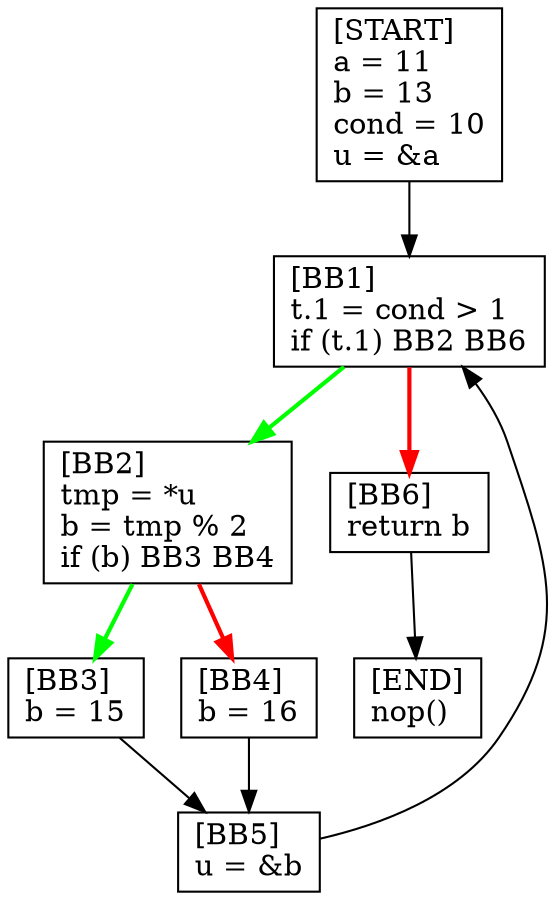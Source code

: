 digraph {
  node [shape=box]
  START [label="[START]\la = 11\lb = 13\lcond = 10\lu = &a\l"];
  BB1 [label="[BB1]\lt.1 = cond > 1\lif (t.1) BB2 BB6\l"];
  BB2 [label="[BB2]\ltmp = *u\lb = tmp % 2\lif (b) BB3 BB4\l"];
  BB3 [label="[BB3]\lb = 15\l"];
  BB4 [label="[BB4]\lb = 16\l"];
  BB5 [label="[BB5]\lu = &b\l"];
  BB6 [label="[BB6]\lreturn b\l"];
  END [label="[END]\lnop()\l"];
  BB1 -> BB6 [color=red, penwidth=2];
  BB4 -> BB5;
  BB2 -> BB4 [color=red, penwidth=2];
  BB5 -> BB1;
  BB2 -> BB3 [color=green, penwidth=2];
  BB1 -> BB2 [color=green, penwidth=2];
  START -> BB1;
  BB3 -> BB5;
  BB6 -> END;
}
